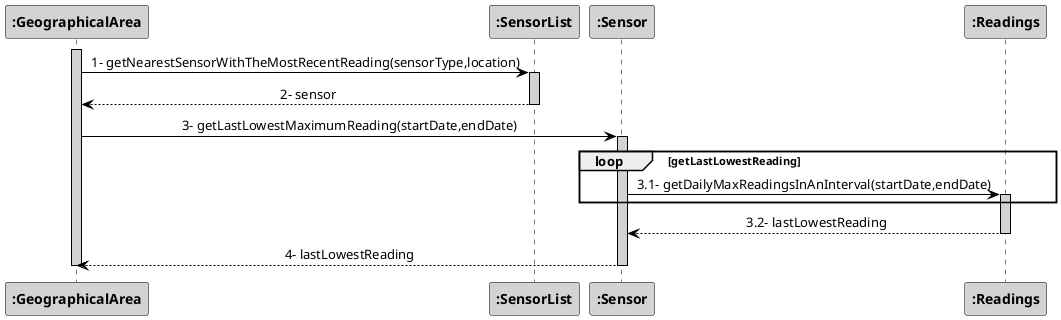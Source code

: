 @startuml
skinparam sequenceMessageAlign center
skinparam sequence {
   ArrowColor Black
   ActorBorderColor DarkBlue
   LifeLineBorderColor black
   LifeLineBackgroundColor LightGrey

   ParticipantBorderColor Black
   ParticipantBackgroundColor LightGrey
   ParticipantFontStyle Bold

   ActorBackgroundColor DimGrey
   ActorFontColor DeepSkyBlue
   ActorFontStyle Bold
   ActorFontSize 17
   ActorFontName Aapex
}
activate ":GeographicalArea"
":GeographicalArea" ->":SensorList": 1- getNearestSensorWithTheMostRecentReading(sensorType,location)
activate ":SensorList"
":SensorList" --> ":GeographicalArea": 2- sensor
deactivate ":SensorList"
":GeographicalArea" -> ":Sensor":3- getLastLowestMaximumReading(startDate,endDate)
activate ":Sensor"
loop getLastLowestReading
":Sensor" -> ":Readings": 3.1- getDailyMaxReadingsInAnInterval(startDate,endDate)
activate ":Readings"
end
":Readings" --> ":Sensor" :3.2- lastLowestReading
deactivate ":Readings"

":Sensor" --> ":GeographicalArea": 4- lastLowestReading
deactivate ":Sensor"
deactivate ":GeographicalArea"

@enduml